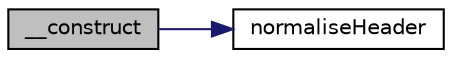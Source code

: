 digraph "__construct"
{
  edge [fontname="Helvetica",fontsize="10",labelfontname="Helvetica",labelfontsize="10"];
  node [fontname="Helvetica",fontsize="10",shape=record];
  rankdir="LR";
  Node1 [label="__construct",height=0.2,width=0.4,color="black", fillcolor="grey75", style="filled" fontcolor="black"];
  Node1 -> Node2 [color="midnightblue",fontsize="10",style="solid",fontname="Helvetica"];
  Node2 [label="normaliseHeader",height=0.2,width=0.4,color="black", fillcolor="white", style="filled",URL="$class_http_header_expectation.html#aaf21778ff06d3e79d5b50be19f5a6a01"];
}
